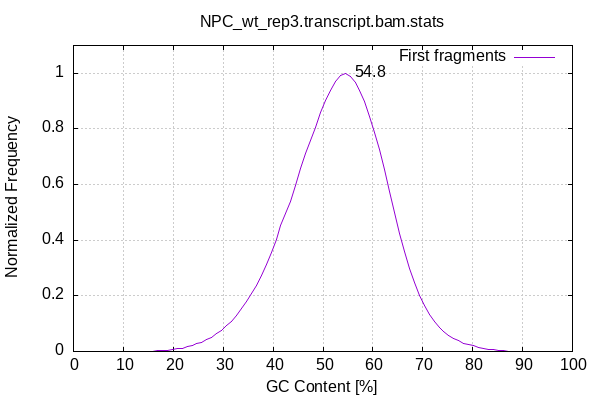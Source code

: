 
            set terminal png size 600,400 truecolor
            set output "NPC_wt_rep3.transcript_stats/gc-content.png"
            set grid xtics ytics y2tics back lc rgb "#cccccc"
            set title "NPC_wt_rep3.transcript.bam.stats" noenhanced
            set ylabel "Normalized Frequency"
            set xlabel "GC Content [%]"
            set yrange [0:1.1]
            set label sprintf("%.1f",54.77) at 54.77,1 front offset 1,0
            plot '-' smooth csplines with lines lc 1 title 'First fragments' 
        0	0.000816
2	0.000058
4	0.000034
6	0.000019
8	0.000075
10	0.000184
12	0.000404
14	0.000848
16	0.001833
18	0.003882
20	0.007551
22	0.013220
24	0.022738
26	0.036102
28	0.054866
30	0.081556
32	0.114806
34	0.163822
36	0.219121
38	0.287025
40	0.375611
42	0.470530
44	0.562949
46	0.685517
48	0.781821
50	0.881398
52	0.954437
54	1.000000
56	0.975434
58	0.916772
60	0.810603
62	0.680826
64	0.524699
66	0.379279
68	0.262320
70	0.174431
72	0.113050
74	0.074012
76	0.049678
78	0.031763
80	0.021230
82	0.011374
84	0.005825
86	0.002754
88	0.001089
90	0.000647
92	0.000121
94	0.000021
96	0.000016
98	0.000004
end
